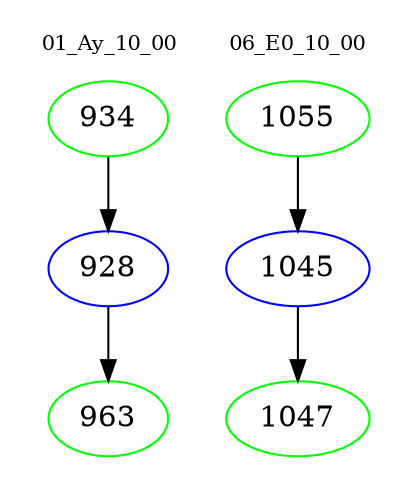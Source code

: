 digraph{
subgraph cluster_0 {
color = white
label = "01_Ay_10_00";
fontsize=10;
T0_934 [label="934", color="green"]
T0_934 -> T0_928 [color="black"]
T0_928 [label="928", color="blue"]
T0_928 -> T0_963 [color="black"]
T0_963 [label="963", color="green"]
}
subgraph cluster_1 {
color = white
label = "06_E0_10_00";
fontsize=10;
T1_1055 [label="1055", color="green"]
T1_1055 -> T1_1045 [color="black"]
T1_1045 [label="1045", color="blue"]
T1_1045 -> T1_1047 [color="black"]
T1_1047 [label="1047", color="green"]
}
}
